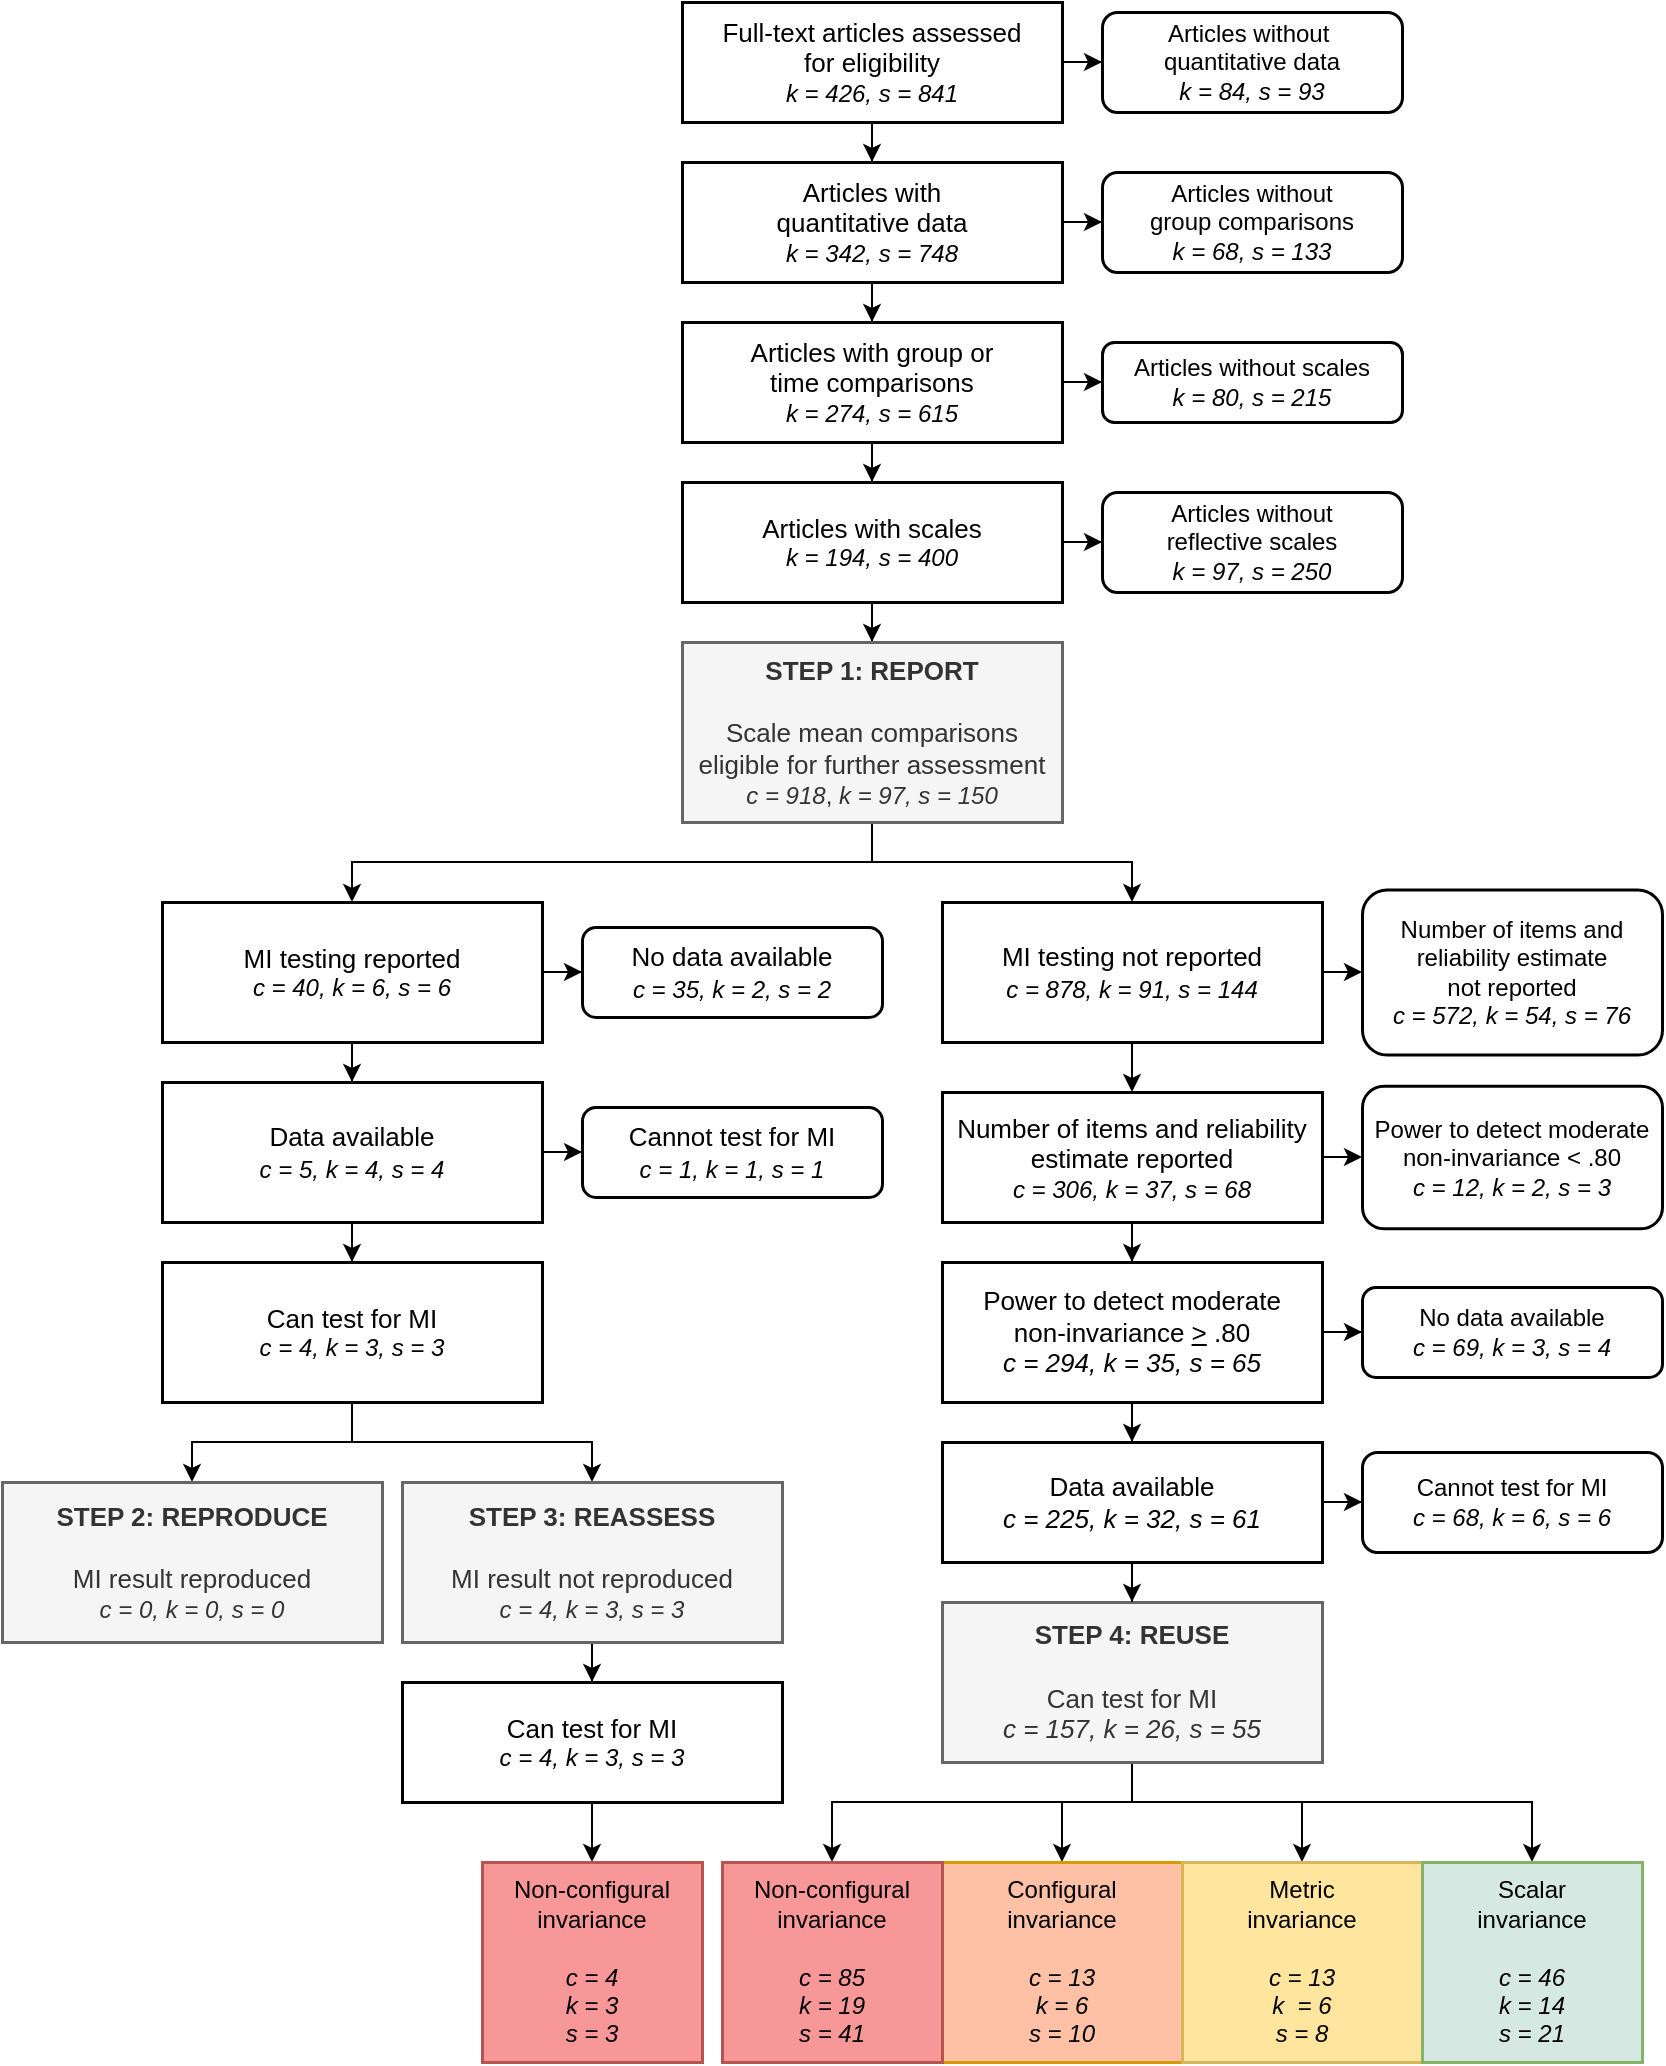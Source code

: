 <mxfile version="19.0.3" type="device"><diagram id="TRW-s7ThMwkhfqkhL337" name="Page-1"><mxGraphModel dx="567" dy="467" grid="1" gridSize="10" guides="1" tooltips="1" connect="1" arrows="1" fold="1" page="1" pageScale="1" pageWidth="850" pageHeight="1100" math="0" shadow="0"><root><mxCell id="0"/><mxCell id="1" parent="0"/><mxCell id="u2qnBG-QKKy-RGozIEKg-89" value="" style="edgeStyle=orthogonalEdgeStyle;rounded=0;orthogonalLoop=1;jettySize=auto;html=1;fontSize=13;" edge="1" parent="1" source="u2qnBG-QKKy-RGozIEKg-48" target="u2qnBG-QKKy-RGozIEKg-88"><mxGeometry relative="1" as="geometry"/></mxCell><mxCell id="u2qnBG-QKKy-RGozIEKg-183" value="" style="edgeStyle=orthogonalEdgeStyle;rounded=0;orthogonalLoop=1;jettySize=auto;html=1;fontSize=13;fontColor=none;" edge="1" parent="1" source="u2qnBG-QKKy-RGozIEKg-48" target="u2qnBG-QKKy-RGozIEKg-111"><mxGeometry relative="1" as="geometry"/></mxCell><mxCell id="u2qnBG-QKKy-RGozIEKg-48" value="&lt;div&gt;&lt;font style=&quot;font-size: 13px;&quot;&gt;Full-text articles assessed &lt;br&gt;&lt;/font&gt;&lt;/div&gt;&lt;div&gt;&lt;font style=&quot;font-size: 13px;&quot;&gt;for eligibility&lt;/font&gt;&lt;/div&gt;&lt;div style=&quot;&quot;&gt;&lt;font style=&quot;font-size: 12px;&quot;&gt;&lt;i&gt;k = 426, s = 841&lt;/i&gt;&lt;br&gt;&lt;/font&gt;&lt;/div&gt;" style="rounded=0;whiteSpace=wrap;html=1;strokeWidth=1.5;" vertex="1" parent="1"><mxGeometry x="350" y="10" width="190" height="60" as="geometry"/></mxCell><mxCell id="u2qnBG-QKKy-RGozIEKg-91" value="" style="edgeStyle=orthogonalEdgeStyle;rounded=0;orthogonalLoop=1;jettySize=auto;html=1;fontSize=13;" edge="1" parent="1" source="u2qnBG-QKKy-RGozIEKg-88" target="u2qnBG-QKKy-RGozIEKg-90"><mxGeometry relative="1" as="geometry"/></mxCell><mxCell id="u2qnBG-QKKy-RGozIEKg-184" value="" style="edgeStyle=orthogonalEdgeStyle;rounded=0;orthogonalLoop=1;jettySize=auto;html=1;fontSize=13;fontColor=none;" edge="1" parent="1" source="u2qnBG-QKKy-RGozIEKg-88" target="u2qnBG-QKKy-RGozIEKg-110"><mxGeometry relative="1" as="geometry"/></mxCell><mxCell id="u2qnBG-QKKy-RGozIEKg-88" value="&lt;div&gt;&lt;font style=&quot;font-size: 13px;&quot;&gt;Articles with &lt;br&gt;&lt;/font&gt;&lt;/div&gt;&lt;div&gt;&lt;font style=&quot;font-size: 13px;&quot;&gt;quantitative data&lt;/font&gt;&lt;/div&gt;&lt;div style=&quot;&quot;&gt;&lt;font style=&quot;font-size: 12px;&quot;&gt;&lt;i&gt;&lt;font style=&quot;font-size: 12px;&quot;&gt;k = 342, s = 748&lt;/font&gt;&lt;/i&gt;&lt;br&gt;&lt;/font&gt;&lt;/div&gt;" style="rounded=0;whiteSpace=wrap;html=1;strokeWidth=1.5;" vertex="1" parent="1"><mxGeometry x="350" y="90" width="190" height="60" as="geometry"/></mxCell><mxCell id="u2qnBG-QKKy-RGozIEKg-93" value="" style="edgeStyle=orthogonalEdgeStyle;rounded=0;orthogonalLoop=1;jettySize=auto;html=1;fontSize=13;" edge="1" parent="1" source="u2qnBG-QKKy-RGozIEKg-90" target="u2qnBG-QKKy-RGozIEKg-92"><mxGeometry relative="1" as="geometry"/></mxCell><mxCell id="u2qnBG-QKKy-RGozIEKg-185" value="" style="edgeStyle=orthogonalEdgeStyle;rounded=0;orthogonalLoop=1;jettySize=auto;html=1;fontSize=13;fontColor=none;" edge="1" parent="1" source="u2qnBG-QKKy-RGozIEKg-90" target="u2qnBG-QKKy-RGozIEKg-109"><mxGeometry relative="1" as="geometry"/></mxCell><mxCell id="u2qnBG-QKKy-RGozIEKg-90" value="&lt;div&gt;&lt;font style=&quot;font-size: 13px;&quot;&gt;Articles with group or &lt;br&gt;&lt;/font&gt;&lt;/div&gt;&lt;div&gt;&lt;font style=&quot;font-size: 13px;&quot;&gt;time comparisons&lt;/font&gt;&lt;/div&gt;&lt;div style=&quot;&quot;&gt;&lt;font style=&quot;font-size: 12px;&quot;&gt;&lt;i&gt;k = 274, s = 615&lt;/i&gt;&lt;br&gt;&lt;/font&gt;&lt;/div&gt;" style="rounded=0;whiteSpace=wrap;html=1;strokeWidth=1.5;" vertex="1" parent="1"><mxGeometry x="350" y="170" width="190" height="60" as="geometry"/></mxCell><mxCell id="u2qnBG-QKKy-RGozIEKg-186" value="" style="edgeStyle=orthogonalEdgeStyle;rounded=0;orthogonalLoop=1;jettySize=auto;html=1;fontSize=13;fontColor=none;" edge="1" parent="1" source="u2qnBG-QKKy-RGozIEKg-92" target="u2qnBG-QKKy-RGozIEKg-112"><mxGeometry relative="1" as="geometry"/></mxCell><mxCell id="u2qnBG-QKKy-RGozIEKg-209" value="" style="edgeStyle=orthogonalEdgeStyle;rounded=0;orthogonalLoop=1;jettySize=auto;html=1;fontSize=12;fontColor=none;" edge="1" parent="1" source="u2qnBG-QKKy-RGozIEKg-92" target="u2qnBG-QKKy-RGozIEKg-105"><mxGeometry relative="1" as="geometry"/></mxCell><mxCell id="u2qnBG-QKKy-RGozIEKg-92" value="&lt;font style=&quot;font-size: 13px;&quot;&gt;Articles with scales&lt;br&gt;&lt;/font&gt;&lt;div style=&quot;&quot;&gt;&lt;font style=&quot;font-size: 12px;&quot;&gt;&lt;i&gt;k = 194, s = 400&lt;/i&gt;&lt;br&gt;&lt;/font&gt;&lt;/div&gt;" style="rounded=0;whiteSpace=wrap;html=1;strokeWidth=1.5;" vertex="1" parent="1"><mxGeometry x="350" y="250" width="190" height="60" as="geometry"/></mxCell><mxCell id="u2qnBG-QKKy-RGozIEKg-115" value="" style="edgeStyle=orthogonalEdgeStyle;rounded=0;orthogonalLoop=1;jettySize=auto;html=1;fontSize=13;" edge="1" parent="1" source="u2qnBG-QKKy-RGozIEKg-94" target="u2qnBG-QKKy-RGozIEKg-114"><mxGeometry relative="1" as="geometry"/></mxCell><mxCell id="u2qnBG-QKKy-RGozIEKg-187" value="" style="edgeStyle=orthogonalEdgeStyle;rounded=0;orthogonalLoop=1;jettySize=auto;html=1;fontSize=12;fontColor=none;" edge="1" parent="1" source="u2qnBG-QKKy-RGozIEKg-94" target="u2qnBG-QKKy-RGozIEKg-160"><mxGeometry relative="1" as="geometry"/></mxCell><mxCell id="u2qnBG-QKKy-RGozIEKg-94" value="&lt;font style=&quot;font-size: 13px;&quot;&gt;MI testing reported&lt;br&gt;&lt;/font&gt;&lt;div style=&quot;&quot;&gt;&lt;font style=&quot;font-size: 12px;&quot;&gt;&lt;i&gt;c = 40, k = 6, s = 6&lt;/i&gt;&lt;br&gt;&lt;/font&gt;&lt;/div&gt;" style="rounded=0;whiteSpace=wrap;html=1;strokeWidth=1.5;" vertex="1" parent="1"><mxGeometry x="90" y="460" width="190" height="70" as="geometry"/></mxCell><mxCell id="u2qnBG-QKKy-RGozIEKg-137" value="" style="edgeStyle=orthogonalEdgeStyle;rounded=0;orthogonalLoop=1;jettySize=auto;html=1;fontSize=13;" edge="1" parent="1" source="u2qnBG-QKKy-RGozIEKg-96" target="u2qnBG-QKKy-RGozIEKg-128"><mxGeometry relative="1" as="geometry"/></mxCell><mxCell id="u2qnBG-QKKy-RGozIEKg-189" value="" style="edgeStyle=orthogonalEdgeStyle;rounded=0;orthogonalLoop=1;jettySize=auto;html=1;fontSize=12;fontColor=none;" edge="1" parent="1" source="u2qnBG-QKKy-RGozIEKg-96" target="u2qnBG-QKKy-RGozIEKg-162"><mxGeometry relative="1" as="geometry"/></mxCell><mxCell id="u2qnBG-QKKy-RGozIEKg-96" value="&lt;div&gt;&lt;font style=&quot;font-size: 13px;&quot;&gt;MI testing not reported&lt;/font&gt;&lt;/div&gt;&lt;div style=&quot;font-size: 13px;&quot;&gt;&lt;font style=&quot;font-size: 13px;&quot;&gt;&lt;i&gt;&lt;font style=&quot;font-size: 12px;&quot;&gt;c = 878, k = 91, s = 144&lt;/font&gt;&lt;/i&gt;&lt;br&gt;&lt;/font&gt;&lt;/div&gt;" style="rounded=0;whiteSpace=wrap;html=1;strokeWidth=1.5;" vertex="1" parent="1"><mxGeometry x="480" y="460" width="190" height="70" as="geometry"/></mxCell><mxCell id="u2qnBG-QKKy-RGozIEKg-107" value="" style="edgeStyle=orthogonalEdgeStyle;rounded=0;orthogonalLoop=1;jettySize=auto;html=1;fontSize=13;entryX=0.5;entryY=0;entryDx=0;entryDy=0;" edge="1" parent="1" source="u2qnBG-QKKy-RGozIEKg-105" target="u2qnBG-QKKy-RGozIEKg-94"><mxGeometry relative="1" as="geometry"><Array as="points"><mxPoint x="445" y="440"/><mxPoint x="185" y="440"/></Array></mxGeometry></mxCell><mxCell id="u2qnBG-QKKy-RGozIEKg-108" value="" style="edgeStyle=orthogonalEdgeStyle;rounded=0;orthogonalLoop=1;jettySize=auto;html=1;fontSize=13;" edge="1" parent="1" source="u2qnBG-QKKy-RGozIEKg-105" target="u2qnBG-QKKy-RGozIEKg-96"><mxGeometry relative="1" as="geometry"/></mxCell><mxCell id="u2qnBG-QKKy-RGozIEKg-105" value="&lt;div&gt;&lt;b&gt;&lt;font style=&quot;font-size: 13px;&quot;&gt;STEP 1: REPORT&lt;/font&gt;&lt;/b&gt;&lt;/div&gt;&lt;div&gt;&lt;font style=&quot;font-size: 13px;&quot;&gt;&lt;br&gt;&lt;/font&gt;&lt;/div&gt;&lt;div&gt;&lt;font style=&quot;font-size: 13px;&quot;&gt;Scale mean comparisons eligible for further assessment&lt;/font&gt;&lt;/div&gt;&lt;div style=&quot;&quot;&gt;&lt;font style=&quot;font-size: 12px;&quot;&gt;&lt;i&gt;c = 918&lt;/i&gt;, &lt;/font&gt;&lt;font style=&quot;font-size: 12px;&quot;&gt;&lt;i&gt;k = 97, s = 150&lt;/i&gt;&lt;/font&gt;&lt;/div&gt;" style="rounded=0;whiteSpace=wrap;html=1;strokeWidth=1.5;fillColor=#f5f5f5;fontColor=#333333;strokeColor=#666666;" vertex="1" parent="1"><mxGeometry x="350" y="330" width="190" height="90" as="geometry"/></mxCell><mxCell id="u2qnBG-QKKy-RGozIEKg-109" value="&lt;div style=&quot;font-size: 12px;&quot;&gt;&lt;font style=&quot;font-size: 12px;&quot;&gt;Articles without scales&lt;br&gt;&lt;/font&gt;&lt;/div&gt;&lt;div style=&quot;font-size: 12px;&quot;&gt;&lt;i&gt;&lt;font style=&quot;font-size: 12px;&quot;&gt;k = 80, s = 215&lt;br&gt;&lt;/font&gt;&lt;/i&gt;&lt;/div&gt;" style="rounded=1;whiteSpace=wrap;html=1;fontSize=13;strokeWidth=1.5;" vertex="1" parent="1"><mxGeometry x="560" y="180" width="150" height="40" as="geometry"/></mxCell><mxCell id="u2qnBG-QKKy-RGozIEKg-110" value="&lt;div style=&quot;font-size: 12px;&quot;&gt;&lt;font style=&quot;font-size: 12px;&quot;&gt;Articles without &lt;br&gt;&lt;/font&gt;&lt;/div&gt;&lt;div style=&quot;font-size: 12px;&quot;&gt;&lt;font style=&quot;font-size: 12px;&quot;&gt;group comparisons&lt;br&gt;&lt;/font&gt;&lt;/div&gt;&lt;div style=&quot;font-size: 12px;&quot;&gt;&lt;font style=&quot;font-size: 12px;&quot;&gt;&lt;i&gt;k = 68, s = 133&lt;/i&gt;&lt;br&gt;&lt;/font&gt;&lt;/div&gt;" style="rounded=1;whiteSpace=wrap;html=1;fontSize=13;strokeWidth=1.5;" vertex="1" parent="1"><mxGeometry x="560" y="95" width="150" height="50" as="geometry"/></mxCell><mxCell id="u2qnBG-QKKy-RGozIEKg-111" value="&lt;div style=&quot;font-size: 12px;&quot;&gt;&lt;font style=&quot;font-size: 12px;&quot;&gt;Articles without&amp;nbsp; quantitative data&lt;/font&gt;&lt;/div&gt;&lt;div style=&quot;font-size: 12px;&quot;&gt;&lt;font style=&quot;font-size: 12px;&quot;&gt;&lt;i&gt;k = 84, s = 93&lt;/i&gt;&lt;br&gt;&lt;/font&gt;&lt;/div&gt;" style="rounded=1;whiteSpace=wrap;html=1;fontSize=13;strokeWidth=1.5;" vertex="1" parent="1"><mxGeometry x="560" y="15" width="150" height="50" as="geometry"/></mxCell><mxCell id="u2qnBG-QKKy-RGozIEKg-112" value="&lt;div style=&quot;font-size: 12px;&quot;&gt;&lt;font style=&quot;font-size: 12px;&quot;&gt;Articles without &lt;br&gt;&lt;/font&gt;&lt;/div&gt;&lt;div style=&quot;font-size: 12px;&quot;&gt;&lt;font style=&quot;font-size: 12px;&quot;&gt;reflective scales&lt;br&gt;&lt;/font&gt;&lt;/div&gt;&lt;div style=&quot;font-size: 12px;&quot;&gt;&lt;font style=&quot;font-size: 12px;&quot;&gt;&lt;i&gt;k = 97, s = 250&lt;/i&gt;&lt;br&gt;&lt;/font&gt;&lt;/div&gt;" style="rounded=1;whiteSpace=wrap;html=1;fontSize=13;strokeWidth=1.5;" vertex="1" parent="1"><mxGeometry x="560" y="255" width="150" height="50" as="geometry"/></mxCell><mxCell id="u2qnBG-QKKy-RGozIEKg-126" value="" style="edgeStyle=orthogonalEdgeStyle;rounded=0;orthogonalLoop=1;jettySize=auto;html=1;fontSize=13;" edge="1" parent="1" source="u2qnBG-QKKy-RGozIEKg-114" target="u2qnBG-QKKy-RGozIEKg-125"><mxGeometry relative="1" as="geometry"/></mxCell><mxCell id="u2qnBG-QKKy-RGozIEKg-188" value="" style="edgeStyle=orthogonalEdgeStyle;rounded=0;orthogonalLoop=1;jettySize=auto;html=1;fontSize=12;fontColor=none;" edge="1" parent="1" source="u2qnBG-QKKy-RGozIEKg-114" target="u2qnBG-QKKy-RGozIEKg-161"><mxGeometry relative="1" as="geometry"/></mxCell><mxCell id="u2qnBG-QKKy-RGozIEKg-114" value="&lt;font style=&quot;font-size: 13px;&quot;&gt;Data available&lt;br&gt;&lt;/font&gt;&lt;div style=&quot;font-size: 13px;&quot;&gt;&lt;font style=&quot;font-size: 13px;&quot;&gt;&lt;i&gt;&lt;font style=&quot;font-size: 12px;&quot;&gt;c = 5, k = 4, s = 4&lt;/font&gt;&lt;/i&gt;&lt;br&gt;&lt;/font&gt;&lt;/div&gt;" style="rounded=0;whiteSpace=wrap;html=1;strokeWidth=1.5;" vertex="1" parent="1"><mxGeometry x="90" y="550" width="190" height="70" as="geometry"/></mxCell><mxCell id="u2qnBG-QKKy-RGozIEKg-177" value="" style="edgeStyle=orthogonalEdgeStyle;rounded=0;orthogonalLoop=1;jettySize=auto;html=1;fontSize=13;" edge="1" parent="1" source="u2qnBG-QKKy-RGozIEKg-125" target="u2qnBG-QKKy-RGozIEKg-156"><mxGeometry relative="1" as="geometry"/></mxCell><mxCell id="u2qnBG-QKKy-RGozIEKg-193" value="" style="edgeStyle=orthogonalEdgeStyle;rounded=0;orthogonalLoop=1;jettySize=auto;html=1;fontSize=14;fontColor=none;" edge="1" parent="1" source="u2qnBG-QKKy-RGozIEKg-125" target="u2qnBG-QKKy-RGozIEKg-157"><mxGeometry relative="1" as="geometry"/></mxCell><mxCell id="u2qnBG-QKKy-RGozIEKg-125" value="&lt;font style=&quot;font-size: 13px;&quot;&gt;Can test for MI&lt;br&gt;&lt;/font&gt;&lt;div style=&quot;&quot;&gt;&lt;font style=&quot;font-size: 12px;&quot;&gt;&lt;i&gt;c = 4, k = 3, s = 3&lt;/i&gt;&lt;br&gt;&lt;/font&gt;&lt;/div&gt;" style="rounded=0;whiteSpace=wrap;html=1;strokeWidth=1.5;" vertex="1" parent="1"><mxGeometry x="90" y="640" width="190" height="70" as="geometry"/></mxCell><mxCell id="u2qnBG-QKKy-RGozIEKg-138" value="" style="edgeStyle=orthogonalEdgeStyle;rounded=0;orthogonalLoop=1;jettySize=auto;html=1;fontSize=13;" edge="1" parent="1" source="u2qnBG-QKKy-RGozIEKg-128" target="u2qnBG-QKKy-RGozIEKg-129"><mxGeometry relative="1" as="geometry"/></mxCell><mxCell id="u2qnBG-QKKy-RGozIEKg-190" value="" style="edgeStyle=orthogonalEdgeStyle;rounded=0;orthogonalLoop=1;jettySize=auto;html=1;fontSize=14;fontColor=none;" edge="1" parent="1" source="u2qnBG-QKKy-RGozIEKg-128" target="u2qnBG-QKKy-RGozIEKg-163"><mxGeometry relative="1" as="geometry"/></mxCell><mxCell id="u2qnBG-QKKy-RGozIEKg-128" value="&lt;div&gt;&lt;font style=&quot;font-size: 13px;&quot;&gt;Number of items and reliability estimate reported&lt;/font&gt;&lt;/div&gt;&lt;div style=&quot;&quot;&gt;&lt;font style=&quot;font-size: 12px;&quot;&gt;&lt;i&gt;c = 306, k = 37, s = 68&lt;/i&gt;&lt;br&gt;&lt;/font&gt;&lt;/div&gt;" style="rounded=0;whiteSpace=wrap;html=1;strokeWidth=1.5;" vertex="1" parent="1"><mxGeometry x="480" y="555" width="190" height="65" as="geometry"/></mxCell><mxCell id="u2qnBG-QKKy-RGozIEKg-139" value="" style="edgeStyle=orthogonalEdgeStyle;rounded=0;orthogonalLoop=1;jettySize=auto;html=1;fontSize=13;" edge="1" parent="1" source="u2qnBG-QKKy-RGozIEKg-129" target="u2qnBG-QKKy-RGozIEKg-132"><mxGeometry relative="1" as="geometry"/></mxCell><mxCell id="u2qnBG-QKKy-RGozIEKg-191" value="" style="edgeStyle=orthogonalEdgeStyle;rounded=0;orthogonalLoop=1;jettySize=auto;html=1;fontSize=14;fontColor=none;" edge="1" parent="1" source="u2qnBG-QKKy-RGozIEKg-129" target="u2qnBG-QKKy-RGozIEKg-164"><mxGeometry relative="1" as="geometry"/></mxCell><mxCell id="u2qnBG-QKKy-RGozIEKg-129" value="&lt;div&gt;&lt;font style=&quot;font-size: 13px;&quot;&gt;Power to detect moderate &lt;br&gt;&lt;/font&gt;&lt;/div&gt;&lt;div&gt;&lt;font style=&quot;font-size: 13px;&quot;&gt;non-invariance &lt;u&gt;&amp;gt;&lt;/u&gt; .80&lt;/font&gt;&lt;/div&gt;&lt;div style=&quot;font-size: 13px;&quot;&gt;&lt;font style=&quot;font-size: 13px;&quot;&gt;&lt;i&gt;c = 294, k = 35, s = 65&lt;/i&gt;&lt;br&gt;&lt;/font&gt;&lt;/div&gt;" style="rounded=0;whiteSpace=wrap;html=1;strokeWidth=1.5;" vertex="1" parent="1"><mxGeometry x="480" y="640" width="190" height="70" as="geometry"/></mxCell><mxCell id="u2qnBG-QKKy-RGozIEKg-202" style="edgeStyle=orthogonalEdgeStyle;rounded=0;orthogonalLoop=1;jettySize=auto;html=1;entryX=0.5;entryY=0;entryDx=0;entryDy=0;fontSize=14;fontColor=none;" edge="1" parent="1" source="u2qnBG-QKKy-RGozIEKg-131" target="u2qnBG-QKKy-RGozIEKg-152"><mxGeometry relative="1" as="geometry"><Array as="points"><mxPoint x="575" y="910"/><mxPoint x="425" y="910"/></Array></mxGeometry></mxCell><mxCell id="u2qnBG-QKKy-RGozIEKg-203" style="edgeStyle=orthogonalEdgeStyle;rounded=0;orthogonalLoop=1;jettySize=auto;html=1;entryX=0.5;entryY=0;entryDx=0;entryDy=0;fontSize=14;fontColor=none;" edge="1" parent="1" source="u2qnBG-QKKy-RGozIEKg-131" target="u2qnBG-QKKy-RGozIEKg-147"><mxGeometry relative="1" as="geometry"><Array as="points"><mxPoint x="575" y="910"/><mxPoint x="540" y="910"/></Array></mxGeometry></mxCell><mxCell id="u2qnBG-QKKy-RGozIEKg-204" style="edgeStyle=orthogonalEdgeStyle;rounded=0;orthogonalLoop=1;jettySize=auto;html=1;entryX=0.5;entryY=0;entryDx=0;entryDy=0;fontSize=14;fontColor=none;" edge="1" parent="1" source="u2qnBG-QKKy-RGozIEKg-131" target="u2qnBG-QKKy-RGozIEKg-151"><mxGeometry relative="1" as="geometry"><Array as="points"><mxPoint x="575" y="910"/><mxPoint x="660" y="910"/></Array></mxGeometry></mxCell><mxCell id="u2qnBG-QKKy-RGozIEKg-208" style="edgeStyle=orthogonalEdgeStyle;rounded=0;orthogonalLoop=1;jettySize=auto;html=1;fontSize=14;fontColor=none;" edge="1" parent="1" source="u2qnBG-QKKy-RGozIEKg-131" target="u2qnBG-QKKy-RGozIEKg-153"><mxGeometry relative="1" as="geometry"><Array as="points"><mxPoint x="575" y="910"/><mxPoint x="775" y="910"/></Array></mxGeometry></mxCell><mxCell id="u2qnBG-QKKy-RGozIEKg-131" value="&lt;div style=&quot;font-size: 13px;&quot;&gt;&lt;font style=&quot;font-size: 13px;&quot;&gt;&lt;b&gt;STEP 4: REUSE&lt;/b&gt;&lt;br&gt;&lt;/font&gt;&lt;/div&gt;&lt;div style=&quot;font-size: 13px;&quot;&gt;&lt;font style=&quot;font-size: 13px;&quot;&gt;&lt;br&gt;&lt;/font&gt;&lt;/div&gt;&lt;div style=&quot;font-size: 13px;&quot;&gt;&lt;font style=&quot;font-size: 13px;&quot;&gt;Can test for MI&lt;/font&gt;&lt;/div&gt;&lt;div style=&quot;font-size: 13px;&quot;&gt;&lt;i&gt;&lt;font style=&quot;font-size: 13px;&quot;&gt;c = 157, k = 26, s = 55&lt;/font&gt;&lt;/i&gt;&lt;/div&gt;" style="rounded=0;whiteSpace=wrap;html=1;strokeWidth=1.5;fillColor=#f5f5f5;fontColor=#333333;strokeColor=#666666;" vertex="1" parent="1"><mxGeometry x="480" y="810" width="190" height="80" as="geometry"/></mxCell><mxCell id="u2qnBG-QKKy-RGozIEKg-155" value="" style="edgeStyle=orthogonalEdgeStyle;rounded=0;orthogonalLoop=1;jettySize=auto;html=1;fontSize=13;" edge="1" parent="1" source="u2qnBG-QKKy-RGozIEKg-132" target="u2qnBG-QKKy-RGozIEKg-131"><mxGeometry relative="1" as="geometry"/></mxCell><mxCell id="u2qnBG-QKKy-RGozIEKg-194" value="" style="edgeStyle=orthogonalEdgeStyle;rounded=0;orthogonalLoop=1;jettySize=auto;html=1;fontSize=14;fontColor=none;" edge="1" parent="1" source="u2qnBG-QKKy-RGozIEKg-132" target="u2qnBG-QKKy-RGozIEKg-181"><mxGeometry relative="1" as="geometry"/></mxCell><mxCell id="u2qnBG-QKKy-RGozIEKg-132" value="&lt;font style=&quot;font-size: 13px;&quot;&gt;Data available&lt;br&gt;&lt;/font&gt;&lt;div style=&quot;font-size: 13px;&quot;&gt;&lt;font style=&quot;font-size: 13px;&quot;&gt;&lt;i&gt;c = 225, k = 32, s = 61&lt;/i&gt;&lt;br&gt;&lt;/font&gt;&lt;/div&gt;" style="rounded=0;whiteSpace=wrap;html=1;strokeWidth=1.5;" vertex="1" parent="1"><mxGeometry x="480" y="730" width="190" height="60" as="geometry"/></mxCell><mxCell id="u2qnBG-QKKy-RGozIEKg-147" value="&lt;div&gt;Configural &lt;br&gt;&lt;/div&gt;&lt;div&gt;invariance&lt;/div&gt;&lt;div&gt;&lt;font style=&quot;font-size: 12px;&quot;&gt;&lt;i&gt;&lt;br&gt;&lt;/i&gt;&lt;/font&gt;&lt;/div&gt;&lt;div&gt;&lt;font style=&quot;font-size: 12px;&quot;&gt;&lt;i&gt;c = 13&lt;/i&gt;&lt;/font&gt;&lt;/div&gt;&lt;div&gt;&lt;font style=&quot;font-size: 12px;&quot;&gt;&lt;i&gt;k = 6&lt;/i&gt;&lt;/font&gt;&lt;/div&gt;&lt;div&gt;&lt;font style=&quot;font-size: 12px;&quot;&gt;&lt;i&gt;s = 10&lt;/i&gt;&lt;/font&gt;&lt;/div&gt;" style="rounded=0;whiteSpace=wrap;html=1;strokeWidth=1.5;fillColor=#FFC1A6;strokeColor=#d79b00;" vertex="1" parent="1"><mxGeometry x="480" y="940" width="120" height="100" as="geometry"/></mxCell><mxCell id="u2qnBG-QKKy-RGozIEKg-151" value="&lt;div&gt;Metric &lt;br&gt;&lt;/div&gt;&lt;div&gt;invariance&lt;/div&gt;&lt;div&gt;&lt;font style=&quot;font-size: 12px;&quot;&gt;&lt;i&gt;&lt;br&gt;&lt;/i&gt;&lt;/font&gt;&lt;/div&gt;&lt;div&gt;&lt;font style=&quot;font-size: 12px;&quot;&gt;&lt;i&gt;c = 13&lt;/i&gt;&lt;/font&gt;&lt;/div&gt;&lt;div&gt;&lt;font style=&quot;font-size: 12px;&quot;&gt;&lt;i&gt;k&amp;nbsp; = 6&lt;/i&gt;&lt;/font&gt;&lt;/div&gt;&lt;div&gt;&lt;font style=&quot;font-size: 12px;&quot;&gt;&lt;i&gt;s = 8&lt;/i&gt;&lt;/font&gt;&lt;/div&gt;" style="rounded=0;whiteSpace=wrap;html=1;strokeWidth=1.5;fillColor=#FFE59E;strokeColor=#d6b656;" vertex="1" parent="1"><mxGeometry x="600" y="940" width="120" height="100" as="geometry"/></mxCell><mxCell id="u2qnBG-QKKy-RGozIEKg-152" value="Non-configural invariance&lt;br&gt;&lt;div&gt;&lt;font style=&quot;font-size: 12px;&quot;&gt;&lt;i&gt;&lt;br&gt;&lt;/i&gt;&lt;/font&gt;&lt;/div&gt;&lt;div&gt;&lt;font style=&quot;font-size: 12px;&quot;&gt;&lt;i&gt;c = 85 &lt;br&gt;&lt;/i&gt;&lt;/font&gt;&lt;/div&gt;&lt;div&gt;&lt;font style=&quot;font-size: 12px;&quot;&gt;&lt;i&gt;k = 19&lt;/i&gt;&lt;/font&gt;&lt;/div&gt;&lt;div&gt;&lt;font style=&quot;font-size: 12px;&quot;&gt;&lt;i&gt;s = 41&lt;/i&gt;&lt;/font&gt;&lt;/div&gt;" style="rounded=0;whiteSpace=wrap;html=1;strokeWidth=1.5;fillColor=#F89797;strokeColor=#b85450;" vertex="1" parent="1"><mxGeometry x="370" y="940" width="110" height="100" as="geometry"/></mxCell><mxCell id="u2qnBG-QKKy-RGozIEKg-153" value="&lt;div&gt;Scalar &lt;br&gt;&lt;/div&gt;&lt;div&gt;invariance&lt;/div&gt;&lt;div&gt;&lt;font style=&quot;font-size: 12px;&quot;&gt;&lt;i&gt;&lt;br&gt;&lt;/i&gt;&lt;/font&gt;&lt;/div&gt;&lt;div&gt;&lt;font style=&quot;font-size: 12px;&quot;&gt;&lt;i&gt;c = 46&lt;/i&gt;&lt;/font&gt;&lt;/div&gt;&lt;div&gt;&lt;font style=&quot;font-size: 12px;&quot;&gt;&lt;i&gt;k = 14&lt;/i&gt;&lt;/font&gt;&lt;/div&gt;&lt;div&gt;&lt;font style=&quot;font-size: 12px;&quot;&gt;&lt;i&gt;s = 21&lt;/i&gt;&lt;/font&gt;&lt;/div&gt;" style="rounded=0;whiteSpace=wrap;html=1;strokeWidth=1.5;fillColor=#D5E8E1;strokeColor=#82b366;" vertex="1" parent="1"><mxGeometry x="720" y="940" width="110" height="100" as="geometry"/></mxCell><mxCell id="u2qnBG-QKKy-RGozIEKg-156" value="&lt;div&gt;&lt;font style=&quot;font-size: 13px;&quot;&gt;&lt;b&gt;STEP 2: REPRODUCE&lt;/b&gt;&lt;br&gt;&lt;/font&gt;&lt;/div&gt;&lt;div&gt;&lt;font style=&quot;font-size: 13px;&quot;&gt;&lt;br&gt;&lt;/font&gt;&lt;/div&gt;&lt;div&gt;&lt;font style=&quot;font-size: 13px;&quot;&gt;MI result reproduced&lt;/font&gt;&lt;/div&gt;&lt;div style=&quot;&quot;&gt;&lt;font style=&quot;font-size: 12px;&quot;&gt;&lt;i&gt;c = 0, k = 0, s = 0&lt;/i&gt;&lt;br&gt;&lt;/font&gt;&lt;/div&gt;" style="rounded=0;whiteSpace=wrap;html=1;strokeWidth=1.5;fillColor=#f5f5f5;fontColor=#333333;strokeColor=#666666;" vertex="1" parent="1"><mxGeometry x="10" y="750" width="190" height="80" as="geometry"/></mxCell><mxCell id="u2qnBG-QKKy-RGozIEKg-173" value="" style="edgeStyle=orthogonalEdgeStyle;rounded=0;orthogonalLoop=1;jettySize=auto;html=1;fontSize=13;" edge="1" parent="1" source="u2qnBG-QKKy-RGozIEKg-157" target="u2qnBG-QKKy-RGozIEKg-158"><mxGeometry relative="1" as="geometry"/></mxCell><mxCell id="u2qnBG-QKKy-RGozIEKg-157" value="&lt;div&gt;&lt;font style=&quot;font-size: 13px;&quot;&gt;&lt;b&gt;STEP 3: REASSESS&lt;/b&gt;&lt;br&gt;&lt;/font&gt;&lt;/div&gt;&lt;div&gt;&lt;font style=&quot;font-size: 13px;&quot;&gt;&lt;br&gt;&lt;/font&gt;&lt;/div&gt;&lt;div&gt;&lt;font style=&quot;font-size: 13px;&quot;&gt;MI result not reproduced&lt;/font&gt;&lt;/div&gt;&lt;div style=&quot;&quot;&gt;&lt;font style=&quot;font-size: 12px;&quot;&gt;&lt;i&gt;c = 4, k = 3, s = 3&lt;/i&gt;&lt;br&gt;&lt;/font&gt;&lt;/div&gt;" style="rounded=0;whiteSpace=wrap;html=1;strokeWidth=1.5;fillColor=#f5f5f5;fontColor=#333333;strokeColor=#666666;" vertex="1" parent="1"><mxGeometry x="210" y="750" width="190" height="80" as="geometry"/></mxCell><mxCell id="u2qnBG-QKKy-RGozIEKg-174" value="" style="edgeStyle=orthogonalEdgeStyle;rounded=0;orthogonalLoop=1;jettySize=auto;html=1;fontSize=13;" edge="1" parent="1" source="u2qnBG-QKKy-RGozIEKg-158" target="u2qnBG-QKKy-RGozIEKg-159"><mxGeometry relative="1" as="geometry"/></mxCell><mxCell id="u2qnBG-QKKy-RGozIEKg-158" value="&lt;font style=&quot;font-size: 13px;&quot;&gt;Can test for MI&lt;br&gt;&lt;/font&gt;&lt;div style=&quot;&quot;&gt;&lt;font style=&quot;font-size: 12px;&quot;&gt;&lt;i&gt;c = 4, k = 3, s = 3&lt;/i&gt;&lt;br&gt;&lt;/font&gt;&lt;/div&gt;" style="rounded=0;whiteSpace=wrap;html=1;strokeWidth=1.5;" vertex="1" parent="1"><mxGeometry x="210" y="850" width="190" height="60" as="geometry"/></mxCell><mxCell id="u2qnBG-QKKy-RGozIEKg-159" value="Non-configural invariance&lt;br&gt;&lt;div&gt;&lt;font style=&quot;font-size: 12px;&quot;&gt;&lt;i&gt;&lt;br&gt;&lt;/i&gt;&lt;/font&gt;&lt;/div&gt;&lt;div&gt;&lt;font style=&quot;font-size: 12px;&quot;&gt;&lt;i&gt;c = 4 &lt;br&gt;&lt;/i&gt;&lt;/font&gt;&lt;/div&gt;&lt;div&gt;&lt;font style=&quot;font-size: 12px;&quot;&gt;&lt;i&gt;k = 3&lt;/i&gt;&lt;/font&gt;&lt;/div&gt;&lt;div&gt;&lt;font style=&quot;font-size: 12px;&quot;&gt;&lt;i&gt;s = 3&lt;/i&gt;&lt;/font&gt;&lt;/div&gt;" style="rounded=0;whiteSpace=wrap;html=1;strokeWidth=1.5;fillColor=#F89797;strokeColor=#b85450;" vertex="1" parent="1"><mxGeometry x="250" y="940" width="110" height="100" as="geometry"/></mxCell><mxCell id="u2qnBG-QKKy-RGozIEKg-160" value="&lt;div style=&quot;&quot;&gt;&lt;font style=&quot;font-size: 13px;&quot;&gt;No data available&lt;/font&gt;&lt;/div&gt;&lt;div style=&quot;&quot;&gt;&lt;font style=&quot;font-size: 13px;&quot;&gt;&lt;i&gt;&lt;font style=&quot;font-size: 12px;&quot;&gt;c = 35, k = 2, s = 2&lt;/font&gt;&lt;/i&gt;&lt;br&gt;&lt;/font&gt;&lt;/div&gt;" style="rounded=1;whiteSpace=wrap;html=1;fontSize=13;strokeWidth=1.5;" vertex="1" parent="1"><mxGeometry x="300" y="472.5" width="150" height="45" as="geometry"/></mxCell><mxCell id="u2qnBG-QKKy-RGozIEKg-161" value="&lt;div&gt;Cannot test for MI&lt;br&gt;&lt;/div&gt;&lt;div&gt;&lt;i&gt;&lt;font style=&quot;font-size: 12px;&quot;&gt;c = 1, k = 1, s = 1&lt;/font&gt;&lt;/i&gt;&lt;br&gt;&lt;/div&gt;" style="rounded=1;whiteSpace=wrap;html=1;fontSize=13;strokeWidth=1.5;" vertex="1" parent="1"><mxGeometry x="300" y="562.5" width="150" height="45" as="geometry"/></mxCell><mxCell id="u2qnBG-QKKy-RGozIEKg-162" value="&lt;div style=&quot;font-size: 12px;&quot;&gt;&lt;font style=&quot;font-size: 12px;&quot;&gt;Number of items and reliability estimate &lt;br&gt;&lt;/font&gt;&lt;/div&gt;&lt;div style=&quot;font-size: 12px;&quot;&gt;&lt;font style=&quot;font-size: 12px;&quot;&gt;not reported&lt;/font&gt;&lt;/div&gt;&lt;div style=&quot;font-size: 12px;&quot;&gt;&lt;div style=&quot;&quot;&gt;&lt;font style=&quot;font-size: 12px;&quot;&gt;&lt;i&gt;c = 572, k = 54, s = 76&lt;/i&gt;&lt;br&gt;&lt;/font&gt;&lt;/div&gt;&lt;font style=&quot;font-size: 12px;&quot;&gt;&lt;/font&gt;&lt;/div&gt;" style="rounded=1;whiteSpace=wrap;html=1;fontSize=13;strokeWidth=1.5;" vertex="1" parent="1"><mxGeometry x="690" y="453.75" width="150" height="82.5" as="geometry"/></mxCell><mxCell id="u2qnBG-QKKy-RGozIEKg-163" value="&lt;div style=&quot;font-size: 12px;&quot;&gt;&lt;font style=&quot;font-size: 12px;&quot;&gt;Power to detect moderate non-invariance &amp;lt; .80&lt;/font&gt;&lt;/div&gt;&lt;div style=&quot;font-size: 12px;&quot;&gt;&lt;font style=&quot;font-size: 12px;&quot;&gt;&lt;i&gt;c = 12, k = 2, s = 3&lt;/i&gt;&lt;br&gt;&lt;/font&gt;&lt;/div&gt;" style="rounded=1;whiteSpace=wrap;html=1;fontSize=13;strokeWidth=1.5;" vertex="1" parent="1"><mxGeometry x="690" y="551.88" width="150" height="71.25" as="geometry"/></mxCell><mxCell id="u2qnBG-QKKy-RGozIEKg-164" value="&lt;div style=&quot;font-size: 12px;&quot;&gt;&lt;font style=&quot;font-size: 12px;&quot;&gt;No data available&lt;/font&gt;&lt;/div&gt;&lt;div style=&quot;font-size: 12px;&quot;&gt;&lt;font style=&quot;font-size: 12px;&quot;&gt;&lt;i&gt;c = 69, k = 3, s = 4&lt;/i&gt;&lt;br&gt;&lt;/font&gt;&lt;/div&gt;" style="rounded=1;whiteSpace=wrap;html=1;fontSize=13;strokeWidth=1.5;" vertex="1" parent="1"><mxGeometry x="690" y="652.5" width="150" height="45" as="geometry"/></mxCell><mxCell id="u2qnBG-QKKy-RGozIEKg-181" value="&lt;div style=&quot;font-size: 12px;&quot;&gt;&lt;font style=&quot;font-size: 12px;&quot;&gt;Cannot test for MI&lt;br&gt;&lt;/font&gt;&lt;/div&gt;&lt;div style=&quot;font-size: 12px;&quot;&gt;&lt;font style=&quot;font-size: 12px;&quot;&gt;&lt;i&gt;c = 68, k = 6, s = 6&lt;/i&gt;&lt;br&gt;&lt;/font&gt;&lt;/div&gt;" style="rounded=1;whiteSpace=wrap;html=1;fontSize=13;strokeWidth=1.5;" vertex="1" parent="1"><mxGeometry x="690" y="735" width="150" height="50" as="geometry"/></mxCell></root></mxGraphModel></diagram></mxfile>